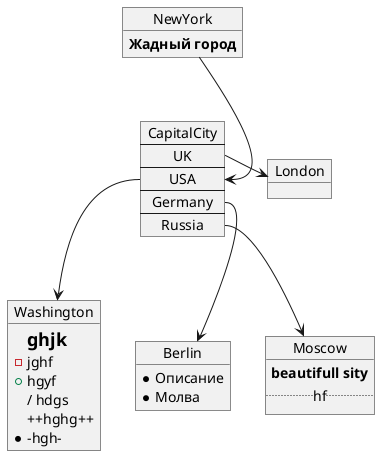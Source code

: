 @startuml
        'https://plantuml.com/object-diagram

        object London
        object Washington {
        = ghjk
        - jghf
        + hgyf
        / hdgs
        ++hghg++
        *-hgh-
        }

        object Berlin {
        *Описание
        *Молва
        }
        object NewYork {
        **Жадный город**
        }
        object Moscow {
        **beautifull sity**
        ..hf..
        }

        map CapitalCity {
        UK *-> London
        USA *--> Washington
        Germany *--> Berlin
        Russia *--> Moscow
        }

        NewYork --> CapitalCity::USA
        @enduml
